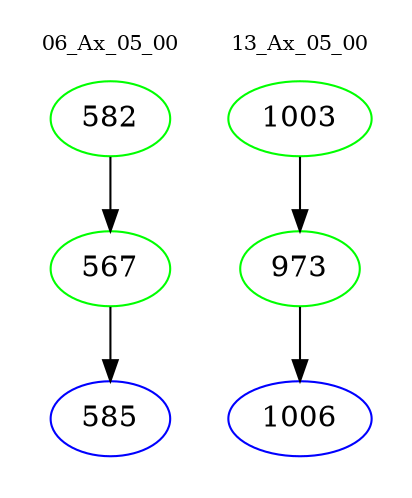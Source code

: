 digraph{
subgraph cluster_0 {
color = white
label = "06_Ax_05_00";
fontsize=10;
T0_582 [label="582", color="green"]
T0_582 -> T0_567 [color="black"]
T0_567 [label="567", color="green"]
T0_567 -> T0_585 [color="black"]
T0_585 [label="585", color="blue"]
}
subgraph cluster_1 {
color = white
label = "13_Ax_05_00";
fontsize=10;
T1_1003 [label="1003", color="green"]
T1_1003 -> T1_973 [color="black"]
T1_973 [label="973", color="green"]
T1_973 -> T1_1006 [color="black"]
T1_1006 [label="1006", color="blue"]
}
}
